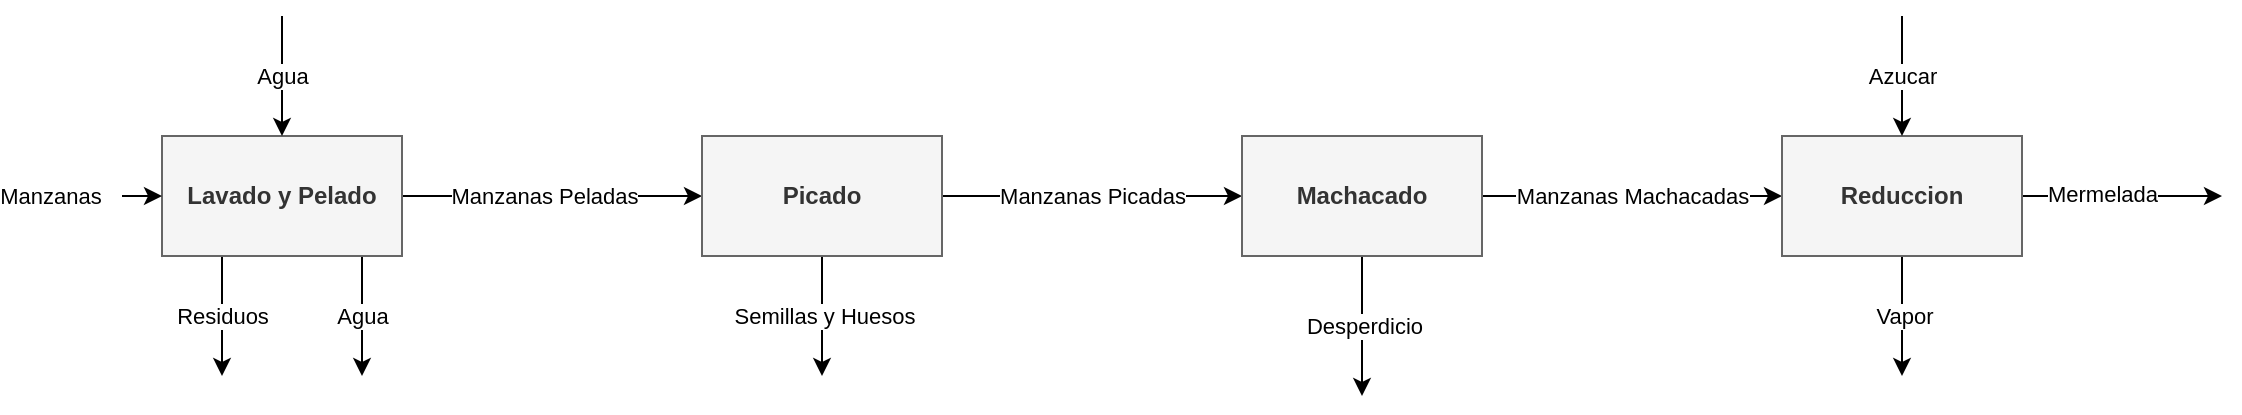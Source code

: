 <mxfile version="21.2.1" type="device">
  <diagram name="Page-1" id="9yylYrD-sp5Q_lMJvUIp">
    <mxGraphModel dx="1760" dy="504" grid="1" gridSize="10" guides="1" tooltips="1" connect="1" arrows="1" fold="1" page="1" pageScale="1" pageWidth="827" pageHeight="1169" math="0" shadow="0">
      <root>
        <mxCell id="0" />
        <mxCell id="1" parent="0" />
        <mxCell id="axSdykK3Wyy_x3UzqJak-3" value="" style="edgeStyle=orthogonalEdgeStyle;rounded=0;orthogonalLoop=1;jettySize=auto;html=1;" edge="1" parent="1" source="axSdykK3Wyy_x3UzqJak-1" target="axSdykK3Wyy_x3UzqJak-2">
          <mxGeometry relative="1" as="geometry" />
        </mxCell>
        <mxCell id="axSdykK3Wyy_x3UzqJak-12" value="Manzanas Peladas" style="edgeLabel;html=1;align=center;verticalAlign=middle;resizable=0;points=[];" vertex="1" connectable="0" parent="axSdykK3Wyy_x3UzqJak-3">
          <mxGeometry x="-0.222" y="2" relative="1" as="geometry">
            <mxPoint x="12" y="2" as="offset" />
          </mxGeometry>
        </mxCell>
        <mxCell id="axSdykK3Wyy_x3UzqJak-11" value="Residuos" style="edgeStyle=orthogonalEdgeStyle;rounded=0;orthogonalLoop=1;jettySize=auto;html=1;" edge="1" parent="1" source="axSdykK3Wyy_x3UzqJak-1">
          <mxGeometry relative="1" as="geometry">
            <mxPoint x="90" y="320" as="targetPoint" />
            <Array as="points">
              <mxPoint x="90" y="320" />
            </Array>
          </mxGeometry>
        </mxCell>
        <mxCell id="axSdykK3Wyy_x3UzqJak-26" value="Agua" style="edgeStyle=orthogonalEdgeStyle;rounded=0;orthogonalLoop=1;jettySize=auto;html=1;" edge="1" parent="1" source="axSdykK3Wyy_x3UzqJak-1">
          <mxGeometry relative="1" as="geometry">
            <mxPoint x="160" y="320" as="targetPoint" />
            <Array as="points">
              <mxPoint x="160" y="270" />
              <mxPoint x="160" y="270" />
            </Array>
          </mxGeometry>
        </mxCell>
        <mxCell id="axSdykK3Wyy_x3UzqJak-1" value="Lavado y Pelado" style="rounded=0;whiteSpace=wrap;html=1;fillColor=#f5f5f5;strokeColor=#666666;fontColor=#333333;fontStyle=1" vertex="1" parent="1">
          <mxGeometry x="60" y="200" width="120" height="60" as="geometry" />
        </mxCell>
        <mxCell id="axSdykK3Wyy_x3UzqJak-5" value="Manzanas Picadas" style="edgeStyle=orthogonalEdgeStyle;rounded=0;orthogonalLoop=1;jettySize=auto;html=1;" edge="1" parent="1" source="axSdykK3Wyy_x3UzqJak-2" target="axSdykK3Wyy_x3UzqJak-4">
          <mxGeometry relative="1" as="geometry" />
        </mxCell>
        <mxCell id="axSdykK3Wyy_x3UzqJak-14" value="Semillas y Huesos" style="edgeStyle=orthogonalEdgeStyle;rounded=0;orthogonalLoop=1;jettySize=auto;html=1;" edge="1" parent="1" source="axSdykK3Wyy_x3UzqJak-2">
          <mxGeometry relative="1" as="geometry">
            <mxPoint x="390" y="320" as="targetPoint" />
          </mxGeometry>
        </mxCell>
        <mxCell id="axSdykK3Wyy_x3UzqJak-2" value="Picado" style="rounded=0;whiteSpace=wrap;html=1;fillColor=#f5f5f5;fontColor=#333333;strokeColor=#666666;fontStyle=1" vertex="1" parent="1">
          <mxGeometry x="330" y="200" width="120" height="60" as="geometry" />
        </mxCell>
        <mxCell id="axSdykK3Wyy_x3UzqJak-7" value="Manzanas Machacadas" style="edgeStyle=orthogonalEdgeStyle;rounded=0;orthogonalLoop=1;jettySize=auto;html=1;" edge="1" parent="1" source="axSdykK3Wyy_x3UzqJak-4" target="axSdykK3Wyy_x3UzqJak-6">
          <mxGeometry relative="1" as="geometry" />
        </mxCell>
        <mxCell id="axSdykK3Wyy_x3UzqJak-16" value="Desperdicio" style="edgeStyle=orthogonalEdgeStyle;rounded=0;orthogonalLoop=1;jettySize=auto;html=1;" edge="1" parent="1" source="axSdykK3Wyy_x3UzqJak-4">
          <mxGeometry relative="1" as="geometry">
            <mxPoint x="660" y="330" as="targetPoint" />
          </mxGeometry>
        </mxCell>
        <mxCell id="axSdykK3Wyy_x3UzqJak-4" value="Machacado" style="rounded=0;whiteSpace=wrap;html=1;fillColor=#f5f5f5;fontColor=#333333;strokeColor=#666666;fontStyle=1" vertex="1" parent="1">
          <mxGeometry x="600" y="200" width="120" height="60" as="geometry" />
        </mxCell>
        <mxCell id="axSdykK3Wyy_x3UzqJak-18" value="Vapor" style="edgeStyle=orthogonalEdgeStyle;rounded=0;orthogonalLoop=1;jettySize=auto;html=1;" edge="1" parent="1" source="axSdykK3Wyy_x3UzqJak-6">
          <mxGeometry relative="1" as="geometry">
            <mxPoint x="930" y="320" as="targetPoint" />
          </mxGeometry>
        </mxCell>
        <mxCell id="axSdykK3Wyy_x3UzqJak-22" value="" style="edgeStyle=orthogonalEdgeStyle;rounded=0;orthogonalLoop=1;jettySize=auto;html=1;" edge="1" parent="1" source="axSdykK3Wyy_x3UzqJak-6">
          <mxGeometry relative="1" as="geometry">
            <mxPoint x="1090" y="230" as="targetPoint" />
          </mxGeometry>
        </mxCell>
        <mxCell id="axSdykK3Wyy_x3UzqJak-23" value="Mermelada" style="edgeLabel;html=1;align=center;verticalAlign=middle;resizable=0;points=[];" vertex="1" connectable="0" parent="axSdykK3Wyy_x3UzqJak-22">
          <mxGeometry x="-0.2" y="1" relative="1" as="geometry">
            <mxPoint as="offset" />
          </mxGeometry>
        </mxCell>
        <mxCell id="axSdykK3Wyy_x3UzqJak-6" value="Reduccion" style="rounded=0;whiteSpace=wrap;html=1;fillColor=#f5f5f5;fontColor=#333333;strokeColor=#666666;fontStyle=1" vertex="1" parent="1">
          <mxGeometry x="870" y="200" width="120" height="60" as="geometry" />
        </mxCell>
        <mxCell id="axSdykK3Wyy_x3UzqJak-8" value="" style="endArrow=classic;html=1;rounded=0;entryX=0;entryY=0.5;entryDx=0;entryDy=0;" edge="1" parent="1" target="axSdykK3Wyy_x3UzqJak-1">
          <mxGeometry width="50" height="50" relative="1" as="geometry">
            <mxPoint x="40" y="230" as="sourcePoint" />
            <mxPoint x="100" y="230" as="targetPoint" />
          </mxGeometry>
        </mxCell>
        <mxCell id="axSdykK3Wyy_x3UzqJak-9" value="Manzanas&lt;br&gt;" style="edgeLabel;html=1;align=center;verticalAlign=middle;resizable=0;points=[];" vertex="1" connectable="0" parent="axSdykK3Wyy_x3UzqJak-8">
          <mxGeometry x="-0.425" relative="1" as="geometry">
            <mxPoint x="-42" as="offset" />
          </mxGeometry>
        </mxCell>
        <mxCell id="axSdykK3Wyy_x3UzqJak-19" value="" style="endArrow=classic;html=1;rounded=0;entryX=0.5;entryY=0;entryDx=0;entryDy=0;" edge="1" parent="1" target="axSdykK3Wyy_x3UzqJak-6">
          <mxGeometry width="50" height="50" relative="1" as="geometry">
            <mxPoint x="930" y="140" as="sourcePoint" />
            <mxPoint x="910" y="110" as="targetPoint" />
          </mxGeometry>
        </mxCell>
        <mxCell id="axSdykK3Wyy_x3UzqJak-20" value="Azucar" style="edgeLabel;html=1;align=center;verticalAlign=middle;resizable=0;points=[];" vertex="1" connectable="0" parent="axSdykK3Wyy_x3UzqJak-19">
          <mxGeometry x="-0.433" relative="1" as="geometry">
            <mxPoint y="13" as="offset" />
          </mxGeometry>
        </mxCell>
        <mxCell id="axSdykK3Wyy_x3UzqJak-27" value="Agua" style="endArrow=classic;html=1;rounded=0;entryX=0.5;entryY=0;entryDx=0;entryDy=0;" edge="1" parent="1" target="axSdykK3Wyy_x3UzqJak-1">
          <mxGeometry width="50" height="50" relative="1" as="geometry">
            <mxPoint x="120" y="140" as="sourcePoint" />
            <mxPoint x="140" y="100" as="targetPoint" />
          </mxGeometry>
        </mxCell>
      </root>
    </mxGraphModel>
  </diagram>
</mxfile>
